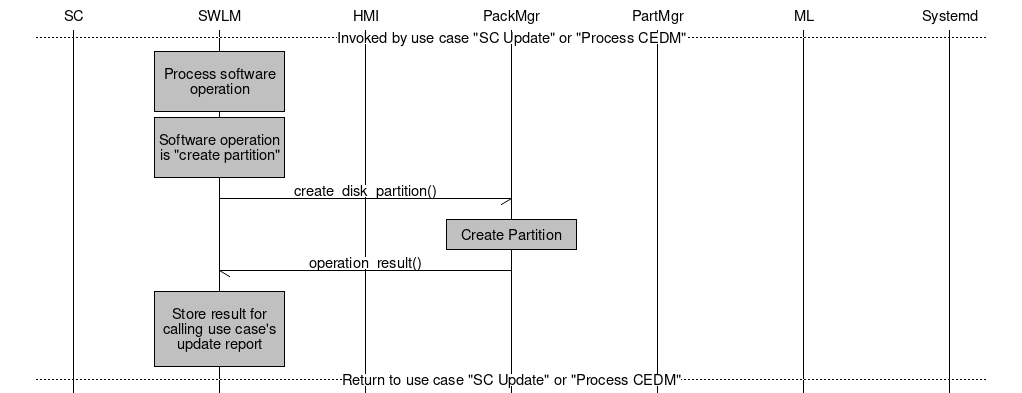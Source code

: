 #
#
# Sequence diagram description
#
# The sequence diagram description below is translated to
# a PNG image by mscgen (http://www.mcternan.me.uk/mscgen/)
# 
# Recompile updated diagrams to a png image with:
#  
#   mscgen -T png swm.msc
#

msc {
  width="1024";
  "SC",  "SWLM", "HMI", "PackMgr", "PartMgr", "ML", "Systemd";
  --- [ label="Invoked by use case \"SC Update\" or \"Process CEDM\""];
  "SWLM" box "SWLM" [ textbgcolour="silver", label = "\nProcess software operation\n" ];
  "SWLM" box "SWLM" [ textbgcolour="silver", label = "\nSoftware operation is \"create partition\"\n" ];
  "SWLM" -> "PackMgr" [ label = "create_disk_partition()" ];
  "PackMgr" box "PackMgr" [ textbgcolour="silver", label = "Create Partition" ];
  "PackMgr" -> "SWLM" [ label = "operation_result()" ];
  "SWLM" box "SWLM" [  textbgcolour="silver", label = "\nStore result for calling use case's update report\n" ];
  --- [ label = "Return to use case \"SC Update\" or \"Process CEDM\""];
}
